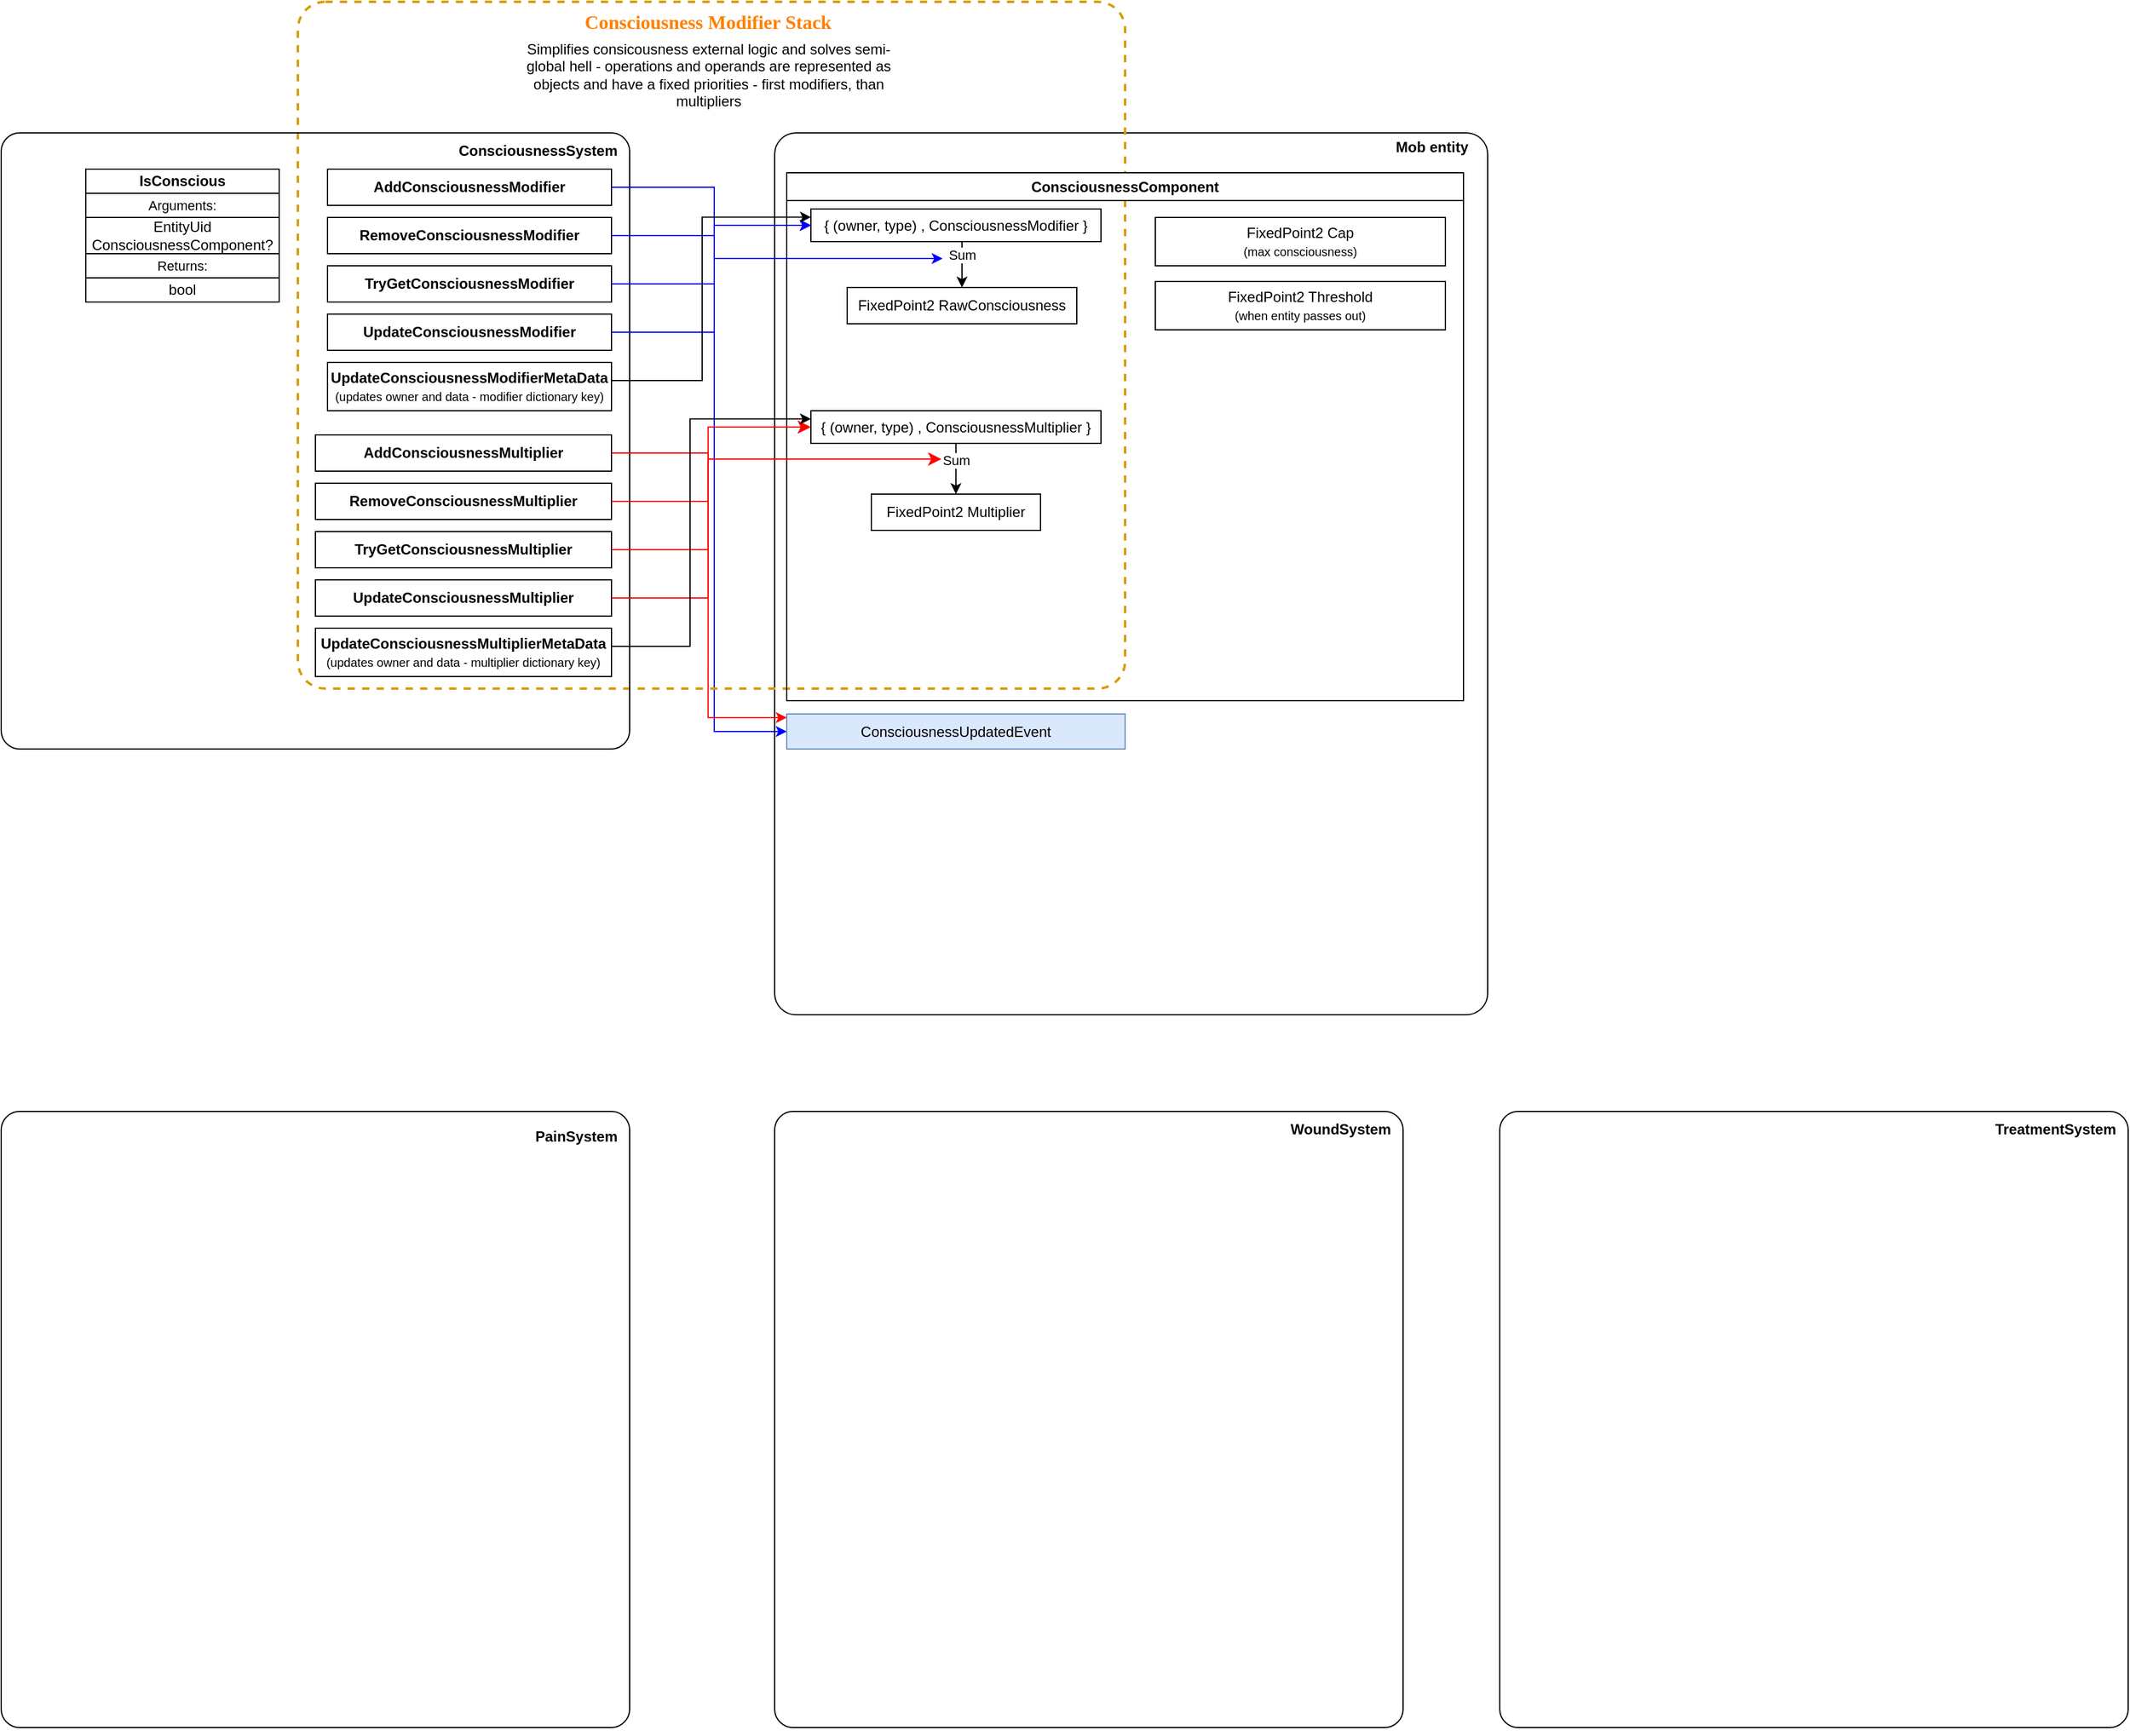 <mxfile version="21.5.0" type="github">
  <diagram name="Page-1" id="l1ld8g0Ge0DS0LnZMtOq">
    <mxGraphModel dx="1397" dy="814" grid="1" gridSize="10" guides="1" tooltips="1" connect="1" arrows="1" fold="1" page="1" pageScale="1" pageWidth="850" pageHeight="1100" math="0" shadow="0">
      <root>
        <mxCell id="0" />
        <mxCell id="1" parent="0" />
        <mxCell id="q1YbNQCbZXs1_-pr0APw-70" style="edgeStyle=orthogonalEdgeStyle;rounded=0;orthogonalLoop=1;jettySize=auto;html=1;exitX=1;exitY=0.5;exitDx=0;exitDy=0;entryX=0;entryY=0.5;entryDx=0;entryDy=0;strokeColor=#0000FF;" parent="1" source="q1YbNQCbZXs1_-pr0APw-11" target="q1YbNQCbZXs1_-pr0APw-68" edge="1">
          <mxGeometry relative="1" as="geometry">
            <Array as="points">
              <mxPoint x="670" y="225" />
              <mxPoint x="670" y="636" />
            </Array>
          </mxGeometry>
        </mxCell>
        <mxCell id="X4S3APis0fRpADvuBOiv-10" value="" style="rounded=1;whiteSpace=wrap;html=1;fillColor=none;arcSize=3;" parent="1" vertex="1">
          <mxGeometry x="720" y="140" width="590" height="730" as="geometry" />
        </mxCell>
        <mxCell id="q1YbNQCbZXs1_-pr0APw-14" value="" style="rounded=1;whiteSpace=wrap;html=1;fillColor=none;arcSize=4;dashed=1;strokeWidth=2;strokeColor=#d79b00;" parent="1" vertex="1">
          <mxGeometry x="325.48" y="31.5" width="684.52" height="568.5" as="geometry" />
        </mxCell>
        <mxCell id="q1YbNQCbZXs1_-pr0APw-15" value="Consciousness Modifier Stack" style="text;html=1;strokeColor=none;fillColor=none;align=center;verticalAlign=top;whiteSpace=wrap;rounded=0;fontStyle=1;fontSize=16;fontColor=#FF8000;labelBorderColor=none;fontFamily=Tahoma;" parent="1" vertex="1">
          <mxGeometry x="320" y="31.5" width="689.855" height="31.965" as="geometry" />
        </mxCell>
        <mxCell id="V7F3iEDOQM9Kamh962Xd-1" value="" style="group;fontStyle=1" parent="1" vertex="1" connectable="0">
          <mxGeometry x="80" y="140" width="520" height="510" as="geometry" />
        </mxCell>
        <mxCell id="X4S3APis0fRpADvuBOiv-2" value="" style="rounded=1;whiteSpace=wrap;html=1;fillColor=none;arcSize=3;" parent="V7F3iEDOQM9Kamh962Xd-1" vertex="1">
          <mxGeometry width="520" height="510" as="geometry" />
        </mxCell>
        <mxCell id="X4S3APis0fRpADvuBOiv-3" value="ConsciousnessSystem" style="text;html=1;strokeColor=none;fillColor=none;align=right;verticalAlign=middle;whiteSpace=wrap;rounded=0;fontStyle=1" parent="V7F3iEDOQM9Kamh962Xd-1" vertex="1">
          <mxGeometry x="452" width="60" height="30" as="geometry" />
        </mxCell>
        <mxCell id="q1YbNQCbZXs1_-pr0APw-9" value="&lt;b&gt;AddConsciousnessModifier&lt;/b&gt;" style="rounded=0;whiteSpace=wrap;html=1;" parent="V7F3iEDOQM9Kamh962Xd-1" vertex="1">
          <mxGeometry x="270" y="30" width="235" height="30" as="geometry" />
        </mxCell>
        <mxCell id="q1YbNQCbZXs1_-pr0APw-10" value="&lt;b&gt;TryGetConsciousnessModifier&lt;/b&gt;" style="rounded=0;whiteSpace=wrap;html=1;" parent="V7F3iEDOQM9Kamh962Xd-1" vertex="1">
          <mxGeometry x="270" y="110" width="235" height="30" as="geometry" />
        </mxCell>
        <mxCell id="q1YbNQCbZXs1_-pr0APw-11" value="&lt;b&gt;RemoveConsciousnessModifier&lt;/b&gt;" style="rounded=0;whiteSpace=wrap;html=1;" parent="V7F3iEDOQM9Kamh962Xd-1" vertex="1">
          <mxGeometry x="270" y="70" width="235" height="30" as="geometry" />
        </mxCell>
        <mxCell id="q1YbNQCbZXs1_-pr0APw-12" value="&lt;b&gt;UpdateConsciousnessModifier&lt;/b&gt;" style="rounded=0;whiteSpace=wrap;html=1;" parent="V7F3iEDOQM9Kamh962Xd-1" vertex="1">
          <mxGeometry x="270" y="150" width="235" height="30" as="geometry" />
        </mxCell>
        <mxCell id="q1YbNQCbZXs1_-pr0APw-13" value="&lt;b&gt;UpdateConsciousnessModifierMetaData&lt;/b&gt;&lt;br&gt;&lt;font style=&quot;font-size: 10px;&quot;&gt;(updates owner and data - modifier dictionary key)&lt;/font&gt;" style="rounded=0;whiteSpace=wrap;html=1;" parent="V7F3iEDOQM9Kamh962Xd-1" vertex="1">
          <mxGeometry x="270" y="190" width="235" height="40" as="geometry" />
        </mxCell>
        <mxCell id="X4S3APis0fRpADvuBOiv-48" value="" style="group" parent="V7F3iEDOQM9Kamh962Xd-1" vertex="1" connectable="0">
          <mxGeometry x="70" y="30" width="160" height="110" as="geometry" />
        </mxCell>
        <mxCell id="X4S3APis0fRpADvuBOiv-20" value="" style="rounded=0;whiteSpace=wrap;html=1;" parent="X4S3APis0fRpADvuBOiv-48" vertex="1">
          <mxGeometry width="160" height="110" as="geometry" />
        </mxCell>
        <mxCell id="X4S3APis0fRpADvuBOiv-21" value="IsConscious" style="rounded=0;whiteSpace=wrap;html=1;fontStyle=1;container=0;" parent="X4S3APis0fRpADvuBOiv-48" vertex="1">
          <mxGeometry width="160" height="20" as="geometry" />
        </mxCell>
        <mxCell id="X4S3APis0fRpADvuBOiv-22" value="Arguments:" style="rounded=0;whiteSpace=wrap;html=1;fontSize=11;" parent="X4S3APis0fRpADvuBOiv-48" vertex="1">
          <mxGeometry y="20" width="160" height="20" as="geometry" />
        </mxCell>
        <mxCell id="X4S3APis0fRpADvuBOiv-23" value="Returns:" style="rounded=0;whiteSpace=wrap;html=1;fontSize=11;" parent="X4S3APis0fRpADvuBOiv-48" vertex="1">
          <mxGeometry y="70" width="160" height="20" as="geometry" />
        </mxCell>
        <mxCell id="X4S3APis0fRpADvuBOiv-24" value="bool" style="rounded=0;whiteSpace=wrap;html=1;" parent="X4S3APis0fRpADvuBOiv-48" vertex="1">
          <mxGeometry y="90" width="160" height="20" as="geometry" />
        </mxCell>
        <mxCell id="X4S3APis0fRpADvuBOiv-27" value="EntityUid&lt;br&gt;ConsciousnessComponent?" style="rounded=0;whiteSpace=wrap;html=1;" parent="X4S3APis0fRpADvuBOiv-48" vertex="1">
          <mxGeometry y="40" width="160" height="30" as="geometry" />
        </mxCell>
        <mxCell id="q1YbNQCbZXs1_-pr0APw-43" value="&lt;b&gt;AddConsciousnessMultiplier&lt;/b&gt;" style="rounded=0;whiteSpace=wrap;html=1;" parent="V7F3iEDOQM9Kamh962Xd-1" vertex="1">
          <mxGeometry x="260" y="250" width="245" height="30" as="geometry" />
        </mxCell>
        <mxCell id="q1YbNQCbZXs1_-pr0APw-44" value="&lt;b&gt;TryGetConsciousnessMultiplier&lt;/b&gt;" style="rounded=0;whiteSpace=wrap;html=1;" parent="V7F3iEDOQM9Kamh962Xd-1" vertex="1">
          <mxGeometry x="260" y="330" width="245" height="30" as="geometry" />
        </mxCell>
        <mxCell id="q1YbNQCbZXs1_-pr0APw-45" value="&lt;b&gt;RemoveConsciousnessMultiplier&lt;/b&gt;" style="rounded=0;whiteSpace=wrap;html=1;" parent="V7F3iEDOQM9Kamh962Xd-1" vertex="1">
          <mxGeometry x="260" y="290" width="245" height="30" as="geometry" />
        </mxCell>
        <mxCell id="q1YbNQCbZXs1_-pr0APw-46" value="&lt;b&gt;UpdateConsciousnessMultiplier&lt;/b&gt;" style="rounded=0;whiteSpace=wrap;html=1;" parent="V7F3iEDOQM9Kamh962Xd-1" vertex="1">
          <mxGeometry x="260" y="370" width="245" height="30" as="geometry" />
        </mxCell>
        <mxCell id="q1YbNQCbZXs1_-pr0APw-47" value="&lt;b&gt;UpdateConsciousnessMultiplierMetaData&lt;br&gt;&lt;/b&gt;&lt;font style=&quot;font-size: 10px;&quot;&gt;(updates owner and data - multiplier dictionary key)&lt;/font&gt;&lt;b&gt;&lt;br&gt;&lt;/b&gt;" style="rounded=0;whiteSpace=wrap;html=1;" parent="V7F3iEDOQM9Kamh962Xd-1" vertex="1">
          <mxGeometry x="260" y="410" width="245" height="40" as="geometry" />
        </mxCell>
        <mxCell id="X4S3APis0fRpADvuBOiv-15" value="ConsciousnessComponent" style="swimlane;whiteSpace=wrap;html=1;" parent="1" vertex="1">
          <mxGeometry x="730" y="173" width="560" height="437" as="geometry">
            <mxRectangle x="740" y="173" width="140" height="30" as="alternateBounds" />
          </mxGeometry>
        </mxCell>
        <mxCell id="V7F3iEDOQM9Kamh962Xd-2" value="" style="group" parent="1" vertex="1" connectable="0">
          <mxGeometry x="80" y="956" width="520" height="510" as="geometry" />
        </mxCell>
        <mxCell id="V7F3iEDOQM9Kamh962Xd-3" value="" style="rounded=1;whiteSpace=wrap;html=1;fillColor=none;arcSize=3;" parent="V7F3iEDOQM9Kamh962Xd-2" vertex="1">
          <mxGeometry y="-6" width="520" height="510" as="geometry" />
        </mxCell>
        <mxCell id="V7F3iEDOQM9Kamh962Xd-4" value="PainSystem" style="text;html=1;strokeColor=none;fillColor=none;align=right;verticalAlign=middle;whiteSpace=wrap;rounded=0;fontStyle=1" parent="V7F3iEDOQM9Kamh962Xd-2" vertex="1">
          <mxGeometry x="452" width="60" height="30" as="geometry" />
        </mxCell>
        <mxCell id="V7F3iEDOQM9Kamh962Xd-5" value="" style="group" parent="1" vertex="1" connectable="0">
          <mxGeometry x="720" y="950" width="520" height="510" as="geometry" />
        </mxCell>
        <mxCell id="V7F3iEDOQM9Kamh962Xd-6" value="" style="rounded=1;whiteSpace=wrap;html=1;fillColor=none;arcSize=3;" parent="V7F3iEDOQM9Kamh962Xd-5" vertex="1">
          <mxGeometry width="520" height="510" as="geometry" />
        </mxCell>
        <mxCell id="V7F3iEDOQM9Kamh962Xd-7" value="WoundSystem" style="text;html=1;strokeColor=none;fillColor=none;align=right;verticalAlign=middle;whiteSpace=wrap;rounded=0;fontStyle=1" parent="V7F3iEDOQM9Kamh962Xd-5" vertex="1">
          <mxGeometry x="452" width="60" height="30" as="geometry" />
        </mxCell>
        <mxCell id="V7F3iEDOQM9Kamh962Xd-8" value="" style="group" parent="1" vertex="1" connectable="0">
          <mxGeometry x="1320" y="950" width="520" height="510" as="geometry" />
        </mxCell>
        <mxCell id="V7F3iEDOQM9Kamh962Xd-9" value="" style="rounded=1;whiteSpace=wrap;html=1;fillColor=none;arcSize=3;" parent="V7F3iEDOQM9Kamh962Xd-8" vertex="1">
          <mxGeometry width="520" height="510" as="geometry" />
        </mxCell>
        <mxCell id="V7F3iEDOQM9Kamh962Xd-10" value="TreatmentSystem" style="text;html=1;strokeColor=none;fillColor=none;align=right;verticalAlign=middle;whiteSpace=wrap;rounded=0;fontStyle=1" parent="V7F3iEDOQM9Kamh962Xd-8" vertex="1">
          <mxGeometry x="452" width="60" height="30" as="geometry" />
        </mxCell>
        <mxCell id="q1YbNQCbZXs1_-pr0APw-25" style="edgeStyle=orthogonalEdgeStyle;rounded=0;orthogonalLoop=1;jettySize=auto;html=1;exitX=0.5;exitY=1;exitDx=0;exitDy=0;entryX=0.5;entryY=0;entryDx=0;entryDy=0;" parent="1" source="q1YbNQCbZXs1_-pr0APw-19" target="q1YbNQCbZXs1_-pr0APw-21" edge="1">
          <mxGeometry relative="1" as="geometry" />
        </mxCell>
        <mxCell id="q1YbNQCbZXs1_-pr0APw-26" value="Sum" style="edgeLabel;html=1;align=center;verticalAlign=middle;resizable=0;points=[];" parent="q1YbNQCbZXs1_-pr0APw-25" vertex="1" connectable="0">
          <mxGeometry x="-0.289" relative="1" as="geometry">
            <mxPoint as="offset" />
          </mxGeometry>
        </mxCell>
        <mxCell id="q1YbNQCbZXs1_-pr0APw-19" value="{ (owner, type) , ConsciousnessModifier }" style="rounded=0;whiteSpace=wrap;html=1;" parent="1" vertex="1">
          <mxGeometry x="750" y="203" width="240" height="27" as="geometry" />
        </mxCell>
        <mxCell id="q1YbNQCbZXs1_-pr0APw-24" style="edgeStyle=orthogonalEdgeStyle;rounded=0;orthogonalLoop=1;jettySize=auto;html=1;exitX=0.5;exitY=1;exitDx=0;exitDy=0;entryX=0.5;entryY=0;entryDx=0;entryDy=0;" parent="1" source="q1YbNQCbZXs1_-pr0APw-20" target="q1YbNQCbZXs1_-pr0APw-22" edge="1">
          <mxGeometry relative="1" as="geometry" />
        </mxCell>
        <mxCell id="q1YbNQCbZXs1_-pr0APw-27" value="Sum" style="edgeLabel;html=1;align=center;verticalAlign=middle;resizable=0;points=[];" parent="q1YbNQCbZXs1_-pr0APw-24" vertex="1" connectable="0">
          <mxGeometry x="-0.358" relative="1" as="geometry">
            <mxPoint as="offset" />
          </mxGeometry>
        </mxCell>
        <mxCell id="q1YbNQCbZXs1_-pr0APw-20" value="{ (owner, type) , ConsciousnessMultiplier }" style="rounded=0;whiteSpace=wrap;html=1;" parent="1" vertex="1">
          <mxGeometry x="750" y="370" width="240" height="27" as="geometry" />
        </mxCell>
        <mxCell id="q1YbNQCbZXs1_-pr0APw-21" value="FixedPoint2 RawConsciousness" style="rounded=0;whiteSpace=wrap;html=1;" parent="1" vertex="1">
          <mxGeometry x="780" y="268" width="190" height="30" as="geometry" />
        </mxCell>
        <mxCell id="q1YbNQCbZXs1_-pr0APw-22" value="FixedPoint2 Multiplier" style="rounded=0;whiteSpace=wrap;html=1;" parent="1" vertex="1">
          <mxGeometry x="800" y="439" width="140" height="30" as="geometry" />
        </mxCell>
        <mxCell id="q1YbNQCbZXs1_-pr0APw-30" value="FixedPoint2 Cap&lt;br&gt;&lt;font style=&quot;font-size: 10px;&quot;&gt;(max consciousness)&lt;/font&gt;" style="rounded=0;whiteSpace=wrap;html=1;" parent="1" vertex="1">
          <mxGeometry x="1035" y="210" width="240" height="40" as="geometry" />
        </mxCell>
        <mxCell id="q1YbNQCbZXs1_-pr0APw-31" value="FixedPoint2 Threshold&lt;br&gt;&lt;font style=&quot;font-size: 10px;&quot;&gt;(when entity passes out)&lt;/font&gt;" style="rounded=0;whiteSpace=wrap;html=1;" parent="1" vertex="1">
          <mxGeometry x="1035" y="263" width="240" height="40" as="geometry" />
        </mxCell>
        <mxCell id="q1YbNQCbZXs1_-pr0APw-32" style="edgeStyle=orthogonalEdgeStyle;rounded=0;orthogonalLoop=1;jettySize=auto;html=1;exitX=1;exitY=0.5;exitDx=0;exitDy=0;entryX=0;entryY=0.5;entryDx=0;entryDy=0;strokeColor=#0000FF;" parent="1" source="q1YbNQCbZXs1_-pr0APw-9" target="q1YbNQCbZXs1_-pr0APw-19" edge="1">
          <mxGeometry relative="1" as="geometry">
            <Array as="points">
              <mxPoint x="670" y="185" />
              <mxPoint x="670" y="217" />
            </Array>
          </mxGeometry>
        </mxCell>
        <mxCell id="q1YbNQCbZXs1_-pr0APw-35" style="edgeStyle=orthogonalEdgeStyle;rounded=0;orthogonalLoop=1;jettySize=auto;html=1;exitX=1;exitY=0.5;exitDx=0;exitDy=0;entryX=0;entryY=0.5;entryDx=0;entryDy=0;" parent="1" source="q1YbNQCbZXs1_-pr0APw-11" target="q1YbNQCbZXs1_-pr0APw-19" edge="1">
          <mxGeometry relative="1" as="geometry">
            <Array as="points">
              <mxPoint x="670" y="225" />
              <mxPoint x="670" y="217" />
            </Array>
          </mxGeometry>
        </mxCell>
        <mxCell id="q1YbNQCbZXs1_-pr0APw-36" style="edgeStyle=orthogonalEdgeStyle;rounded=0;orthogonalLoop=1;jettySize=auto;html=1;exitX=1;exitY=0.5;exitDx=0;exitDy=0;entryX=0;entryY=0.5;entryDx=0;entryDy=0;strokeColor=#0000FF;" parent="1" source="q1YbNQCbZXs1_-pr0APw-10" target="q1YbNQCbZXs1_-pr0APw-19" edge="1">
          <mxGeometry relative="1" as="geometry">
            <Array as="points">
              <mxPoint x="670" y="265" />
              <mxPoint x="670" y="217" />
            </Array>
          </mxGeometry>
        </mxCell>
        <mxCell id="q1YbNQCbZXs1_-pr0APw-37" style="edgeStyle=orthogonalEdgeStyle;rounded=0;orthogonalLoop=1;jettySize=auto;html=1;exitX=1;exitY=0.5;exitDx=0;exitDy=0;entryX=0;entryY=0.5;entryDx=0;entryDy=0;strokeColor=#0000FF;" parent="1" source="q1YbNQCbZXs1_-pr0APw-12" target="q1YbNQCbZXs1_-pr0APw-19" edge="1">
          <mxGeometry relative="1" as="geometry">
            <Array as="points">
              <mxPoint x="670" y="305" />
              <mxPoint x="670" y="217" />
            </Array>
          </mxGeometry>
        </mxCell>
        <mxCell id="q1YbNQCbZXs1_-pr0APw-41" style="edgeStyle=orthogonalEdgeStyle;rounded=0;orthogonalLoop=1;jettySize=auto;html=1;exitX=1;exitY=0.5;exitDx=0;exitDy=0;strokeColor=#0000FF;" parent="1" source="q1YbNQCbZXs1_-pr0APw-11" edge="1">
          <mxGeometry relative="1" as="geometry">
            <mxPoint x="859" y="244" as="targetPoint" />
            <Array as="points">
              <mxPoint x="670" y="225" />
              <mxPoint x="670" y="244" />
            </Array>
          </mxGeometry>
        </mxCell>
        <mxCell id="q1YbNQCbZXs1_-pr0APw-60" style="edgeStyle=orthogonalEdgeStyle;rounded=0;orthogonalLoop=1;jettySize=auto;html=1;exitX=1;exitY=0.5;exitDx=0;exitDy=0;endArrow=none;endFill=0;strokeColor=#FF0000;" parent="1" source="q1YbNQCbZXs1_-pr0APw-43" target="q1YbNQCbZXs1_-pr0APw-59" edge="1">
          <mxGeometry relative="1" as="geometry">
            <Array as="points">
              <mxPoint x="665" y="405" />
            </Array>
          </mxGeometry>
        </mxCell>
        <mxCell id="q1YbNQCbZXs1_-pr0APw-61" style="edgeStyle=orthogonalEdgeStyle;rounded=0;orthogonalLoop=1;jettySize=auto;html=1;exitX=1;exitY=0.5;exitDx=0;exitDy=0;endArrow=none;endFill=0;strokeColor=#FF0000;" parent="1" source="q1YbNQCbZXs1_-pr0APw-45" target="q1YbNQCbZXs1_-pr0APw-59" edge="1">
          <mxGeometry relative="1" as="geometry" />
        </mxCell>
        <mxCell id="q1YbNQCbZXs1_-pr0APw-62" style="edgeStyle=orthogonalEdgeStyle;rounded=0;orthogonalLoop=1;jettySize=auto;html=1;exitX=1;exitY=0.5;exitDx=0;exitDy=0;endArrow=none;endFill=0;strokeColor=#FF0000;" parent="1" source="q1YbNQCbZXs1_-pr0APw-44" target="q1YbNQCbZXs1_-pr0APw-59" edge="1">
          <mxGeometry relative="1" as="geometry" />
        </mxCell>
        <mxCell id="q1YbNQCbZXs1_-pr0APw-63" style="edgeStyle=orthogonalEdgeStyle;rounded=0;orthogonalLoop=1;jettySize=auto;html=1;exitX=1;exitY=0.5;exitDx=0;exitDy=0;endArrow=none;endFill=0;strokeColor=#FF0000;" parent="1" source="q1YbNQCbZXs1_-pr0APw-46" target="q1YbNQCbZXs1_-pr0APw-59" edge="1">
          <mxGeometry relative="1" as="geometry" />
        </mxCell>
        <mxCell id="q1YbNQCbZXs1_-pr0APw-65" value="" style="edgeStyle=segmentEdgeStyle;endArrow=classic;html=1;curved=0;rounded=0;endSize=8;startSize=8;entryX=0;entryY=0.5;entryDx=0;entryDy=0;strokeColor=#FF0000;" parent="1" source="q1YbNQCbZXs1_-pr0APw-59" target="q1YbNQCbZXs1_-pr0APw-20" edge="1">
          <mxGeometry width="50" height="50" relative="1" as="geometry">
            <mxPoint x="660" y="410" as="sourcePoint" />
            <mxPoint x="770" y="390" as="targetPoint" />
            <Array as="points">
              <mxPoint x="665" y="384" />
            </Array>
          </mxGeometry>
        </mxCell>
        <mxCell id="q1YbNQCbZXs1_-pr0APw-17" value="Simplifies consicousness external logic and solves semi-global hell - operations and operands are represented as objects and have a fixed priorities - first modifiers, than multipliers" style="text;strokeColor=none;align=center;fillColor=none;html=1;verticalAlign=middle;whiteSpace=wrap;rounded=0;" parent="1" vertex="1">
          <mxGeometry x="500.676" y="72.974" width="328.502" height="37.552" as="geometry" />
        </mxCell>
        <mxCell id="q1YbNQCbZXs1_-pr0APw-67" value="" style="edgeStyle=segmentEdgeStyle;endArrow=classic;html=1;curved=0;rounded=0;endSize=8;startSize=8;exitX=0.395;exitY=0.403;exitDx=0;exitDy=0;exitPerimeter=0;strokeColor=#FF0000;" parent="1" source="q1YbNQCbZXs1_-pr0APw-59" edge="1">
          <mxGeometry width="50" height="50" relative="1" as="geometry">
            <mxPoint x="700" y="450" as="sourcePoint" />
            <mxPoint x="858" y="410" as="targetPoint" />
            <Array as="points" />
          </mxGeometry>
        </mxCell>
        <mxCell id="q1YbNQCbZXs1_-pr0APw-59" value="" style="shape=waypoint;sketch=0;fillStyle=solid;size=6;pointerEvents=1;points=[];fillColor=none;resizable=0;rotatable=0;perimeter=centerPerimeter;snapToPoint=1;opacity=0;" parent="1" vertex="1">
          <mxGeometry x="654.93" y="400" width="20" height="20" as="geometry" />
        </mxCell>
        <mxCell id="X4S3APis0fRpADvuBOiv-11" value="Mob entity" style="text;html=1;strokeColor=none;fillColor=none;align=right;verticalAlign=top;whiteSpace=wrap;rounded=0;fontStyle=1" parent="1" vertex="1">
          <mxGeometry x="1214" y="138" width="82" height="30" as="geometry" />
        </mxCell>
        <mxCell id="q1YbNQCbZXs1_-pr0APw-68" value="ConsciousnessUpdatedEvent" style="rounded=0;whiteSpace=wrap;html=1;fillColor=#dae8fc;strokeColor=#6c8ebf;" parent="1" vertex="1">
          <mxGeometry x="730" y="621" width="280" height="29" as="geometry" />
        </mxCell>
        <mxCell id="q1YbNQCbZXs1_-pr0APw-72" value="" style="endArrow=classic;html=1;rounded=0;edgeStyle=orthogonalEdgeStyle;strokeColor=#FF0000;" parent="1" source="q1YbNQCbZXs1_-pr0APw-59" edge="1">
          <mxGeometry width="50" height="50" relative="1" as="geometry">
            <mxPoint x="640" y="640" as="sourcePoint" />
            <mxPoint x="730" y="624" as="targetPoint" />
            <Array as="points">
              <mxPoint x="665" y="624" />
              <mxPoint x="730" y="624" />
            </Array>
          </mxGeometry>
        </mxCell>
        <mxCell id="hQANnmy1hxsniOwchiZT-1" value="" style="endArrow=classic;html=1;rounded=0;exitX=1;exitY=0.5;exitDx=0;exitDy=0;entryX=0;entryY=0.25;entryDx=0;entryDy=0;edgeStyle=orthogonalEdgeStyle;" parent="1" source="q1YbNQCbZXs1_-pr0APw-13" target="q1YbNQCbZXs1_-pr0APw-19" edge="1">
          <mxGeometry width="50" height="50" relative="1" as="geometry">
            <mxPoint x="620" y="380" as="sourcePoint" />
            <mxPoint x="670" y="330" as="targetPoint" />
            <Array as="points">
              <mxPoint x="660" y="345" />
              <mxPoint x="660" y="210" />
            </Array>
          </mxGeometry>
        </mxCell>
        <mxCell id="hQANnmy1hxsniOwchiZT-2" value="" style="endArrow=classic;html=1;rounded=0;exitX=1;exitY=0.5;exitDx=0;exitDy=0;entryX=0;entryY=0.25;entryDx=0;entryDy=0;edgeStyle=orthogonalEdgeStyle;endFill=1;strokeWidth=1;" parent="1" source="q1YbNQCbZXs1_-pr0APw-47" target="q1YbNQCbZXs1_-pr0APw-20" edge="1">
          <mxGeometry width="50" height="50" relative="1" as="geometry">
            <mxPoint x="630" y="610" as="sourcePoint" />
            <mxPoint x="680" y="560" as="targetPoint" />
            <Array as="points">
              <mxPoint x="650" y="565" />
              <mxPoint x="650" y="377" />
            </Array>
          </mxGeometry>
        </mxCell>
      </root>
    </mxGraphModel>
  </diagram>
</mxfile>
